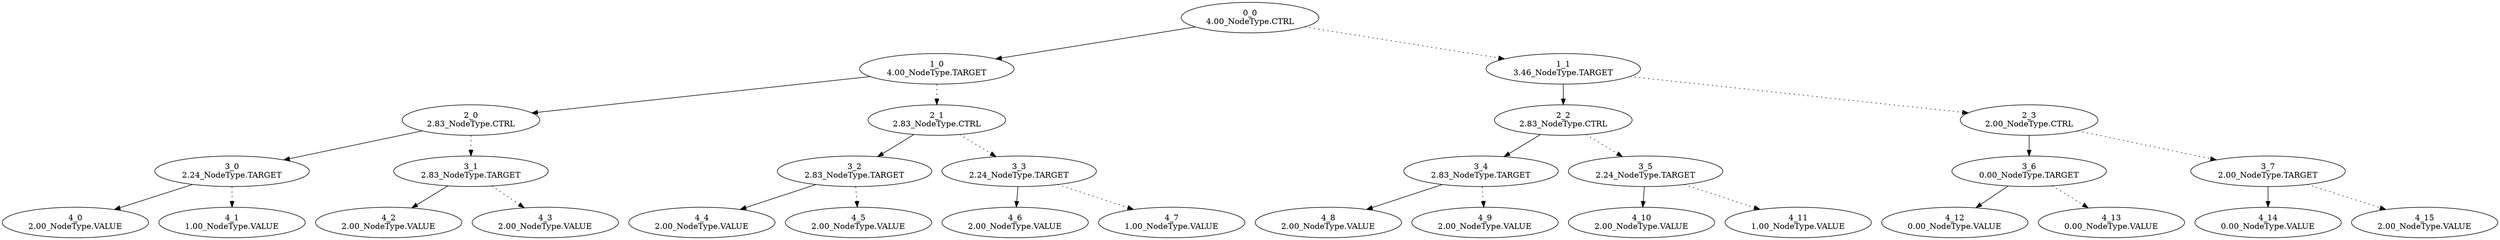 digraph {
	"0_0
4.00_NodeType.CTRL"
	"1_0
4.00_NodeType.TARGET"
	"0_0
4.00_NodeType.CTRL" -> "1_0
4.00_NodeType.TARGET"
	"2_0
2.83_NodeType.CTRL"
	"1_0
4.00_NodeType.TARGET" -> "2_0
2.83_NodeType.CTRL"
	"3_0
2.24_NodeType.TARGET"
	"2_0
2.83_NodeType.CTRL" -> "3_0
2.24_NodeType.TARGET"
	"4_0
2.00_NodeType.VALUE"
	"3_0
2.24_NodeType.TARGET" -> "4_0
2.00_NodeType.VALUE"
	"4_1
1.00_NodeType.VALUE"
	"3_0
2.24_NodeType.TARGET" -> "4_1
1.00_NodeType.VALUE" [style=dotted]
	"3_1
2.83_NodeType.TARGET"
	"2_0
2.83_NodeType.CTRL" -> "3_1
2.83_NodeType.TARGET" [style=dotted]
	"4_2
2.00_NodeType.VALUE"
	"3_1
2.83_NodeType.TARGET" -> "4_2
2.00_NodeType.VALUE"
	"4_3
2.00_NodeType.VALUE"
	"3_1
2.83_NodeType.TARGET" -> "4_3
2.00_NodeType.VALUE" [style=dotted]
	"2_1
2.83_NodeType.CTRL"
	"1_0
4.00_NodeType.TARGET" -> "2_1
2.83_NodeType.CTRL" [style=dotted]
	"3_2
2.83_NodeType.TARGET"
	"2_1
2.83_NodeType.CTRL" -> "3_2
2.83_NodeType.TARGET"
	"4_4
2.00_NodeType.VALUE"
	"3_2
2.83_NodeType.TARGET" -> "4_4
2.00_NodeType.VALUE"
	"4_5
2.00_NodeType.VALUE"
	"3_2
2.83_NodeType.TARGET" -> "4_5
2.00_NodeType.VALUE" [style=dotted]
	"3_3
2.24_NodeType.TARGET"
	"2_1
2.83_NodeType.CTRL" -> "3_3
2.24_NodeType.TARGET" [style=dotted]
	"4_6
2.00_NodeType.VALUE"
	"3_3
2.24_NodeType.TARGET" -> "4_6
2.00_NodeType.VALUE"
	"4_7
1.00_NodeType.VALUE"
	"3_3
2.24_NodeType.TARGET" -> "4_7
1.00_NodeType.VALUE" [style=dotted]
	"1_1
3.46_NodeType.TARGET"
	"0_0
4.00_NodeType.CTRL" -> "1_1
3.46_NodeType.TARGET" [style=dotted]
	"2_2
2.83_NodeType.CTRL"
	"1_1
3.46_NodeType.TARGET" -> "2_2
2.83_NodeType.CTRL"
	"3_4
2.83_NodeType.TARGET"
	"2_2
2.83_NodeType.CTRL" -> "3_4
2.83_NodeType.TARGET"
	"4_8
2.00_NodeType.VALUE"
	"3_4
2.83_NodeType.TARGET" -> "4_8
2.00_NodeType.VALUE"
	"4_9
2.00_NodeType.VALUE"
	"3_4
2.83_NodeType.TARGET" -> "4_9
2.00_NodeType.VALUE" [style=dotted]
	"3_5
2.24_NodeType.TARGET"
	"2_2
2.83_NodeType.CTRL" -> "3_5
2.24_NodeType.TARGET" [style=dotted]
	"4_10
2.00_NodeType.VALUE"
	"3_5
2.24_NodeType.TARGET" -> "4_10
2.00_NodeType.VALUE"
	"4_11
1.00_NodeType.VALUE"
	"3_5
2.24_NodeType.TARGET" -> "4_11
1.00_NodeType.VALUE" [style=dotted]
	"2_3
2.00_NodeType.CTRL"
	"1_1
3.46_NodeType.TARGET" -> "2_3
2.00_NodeType.CTRL" [style=dotted]
	"3_6
0.00_NodeType.TARGET"
	"2_3
2.00_NodeType.CTRL" -> "3_6
0.00_NodeType.TARGET"
	"4_12
0.00_NodeType.VALUE"
	"3_6
0.00_NodeType.TARGET" -> "4_12
0.00_NodeType.VALUE"
	"4_13
0.00_NodeType.VALUE"
	"3_6
0.00_NodeType.TARGET" -> "4_13
0.00_NodeType.VALUE" [style=dotted]
	"3_7
2.00_NodeType.TARGET"
	"2_3
2.00_NodeType.CTRL" -> "3_7
2.00_NodeType.TARGET" [style=dotted]
	"4_14
0.00_NodeType.VALUE"
	"3_7
2.00_NodeType.TARGET" -> "4_14
0.00_NodeType.VALUE"
	"4_15
2.00_NodeType.VALUE"
	"3_7
2.00_NodeType.TARGET" -> "4_15
2.00_NodeType.VALUE" [style=dotted]
}
